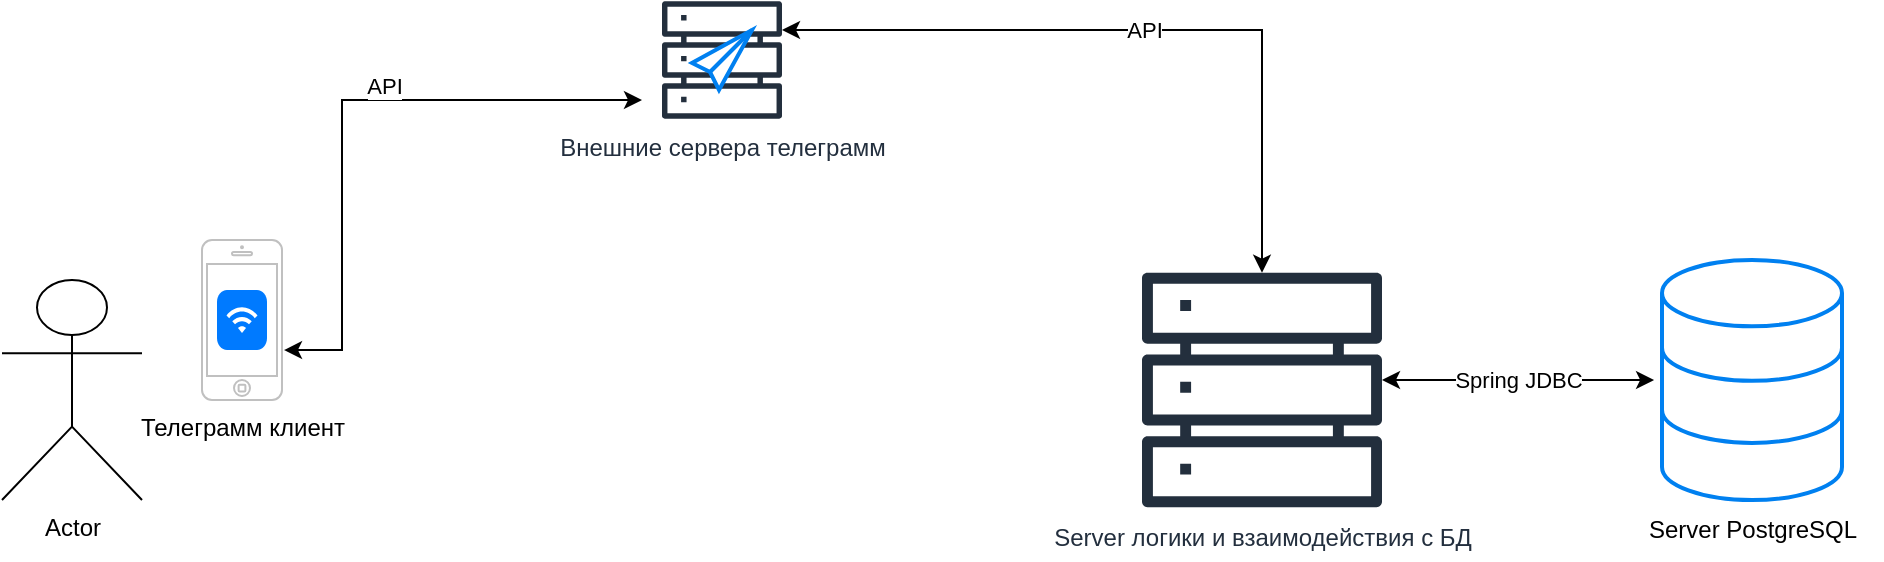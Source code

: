 <mxfile version="26.1.0">
  <diagram id="Ht1M8jgEwFfnCIfOTk4-" name="Page-1">
    <mxGraphModel dx="984" dy="647" grid="1" gridSize="10" guides="1" tooltips="1" connect="1" arrows="1" fold="1" page="1" pageScale="1" pageWidth="1169" pageHeight="827" math="0" shadow="0">
      <root>
        <mxCell id="0" />
        <mxCell id="1" parent="0" />
        <mxCell id="HN79gu9vjqqRwiPUkB8u-1" value="Server логики и взаимодействия с БД" style="sketch=0;outlineConnect=0;fontColor=#232F3E;gradientColor=none;fillColor=#232F3D;strokeColor=none;dashed=0;verticalLabelPosition=bottom;verticalAlign=top;align=center;html=1;fontSize=12;fontStyle=0;aspect=fixed;pointerEvents=1;shape=mxgraph.aws4.servers;" parent="1" vertex="1">
          <mxGeometry x="590" y="215" width="120" height="120" as="geometry" />
        </mxCell>
        <mxCell id="EzdP8AsZ3fRB3_ttAOTW-2" value="Actor" style="shape=umlActor;verticalLabelPosition=bottom;verticalAlign=top;html=1;outlineConnect=0;" parent="1" vertex="1">
          <mxGeometry x="20" y="220" width="70" height="110" as="geometry" />
        </mxCell>
        <mxCell id="EzdP8AsZ3fRB3_ttAOTW-5" value="Телеграмм клиент" style="html=1;verticalLabelPosition=bottom;labelBackgroundColor=#ffffff;verticalAlign=top;shadow=0;dashed=0;strokeWidth=1;shape=mxgraph.ios7.misc.iphone;strokeColor=#c0c0c0;" parent="1" vertex="1">
          <mxGeometry x="120" y="200" width="40" height="80" as="geometry" />
        </mxCell>
        <mxCell id="EzdP8AsZ3fRB3_ttAOTW-6" value="" style="html=1;strokeWidth=1;shadow=0;dashed=0;shape=mxgraph.ios7.misc.wifi;fillColor=#007AFF;strokeColor=none;buttonText=;strokeColor2=#222222;fontColor=#222222;fontSize=8;verticalLabelPosition=bottom;verticalAlign=top;align=center;sketch=0;" parent="1" vertex="1">
          <mxGeometry x="127.5" y="225" width="25" height="30" as="geometry" />
        </mxCell>
        <mxCell id="EzdP8AsZ3fRB3_ttAOTW-7" value="" style="html=1;verticalLabelPosition=bottom;align=center;labelBackgroundColor=#ffffff;verticalAlign=top;strokeWidth=2;strokeColor=#0080F0;shadow=0;dashed=0;shape=mxgraph.ios7.icons.data;" parent="1" vertex="1">
          <mxGeometry x="850" y="210" width="90" height="120" as="geometry" />
        </mxCell>
        <mxCell id="EzdP8AsZ3fRB3_ttAOTW-11" value="" style="endArrow=classic;html=1;rounded=0;exitX=1.025;exitY=0.688;exitDx=0;exitDy=0;exitPerimeter=0;startArrow=classic;startFill=1;" parent="1" source="EzdP8AsZ3fRB3_ttAOTW-5" edge="1">
          <mxGeometry relative="1" as="geometry">
            <mxPoint x="540" y="270" as="sourcePoint" />
            <mxPoint x="340" y="130" as="targetPoint" />
            <Array as="points">
              <mxPoint x="190" y="255" />
              <mxPoint x="190" y="130" />
            </Array>
          </mxGeometry>
        </mxCell>
        <mxCell id="EzdP8AsZ3fRB3_ttAOTW-12" value="API" style="edgeLabel;resizable=0;html=1;;align=center;verticalAlign=middle;" parent="EzdP8AsZ3fRB3_ttAOTW-11" connectable="0" vertex="1">
          <mxGeometry relative="1" as="geometry">
            <mxPoint x="21" y="-9" as="offset" />
          </mxGeometry>
        </mxCell>
        <mxCell id="EzdP8AsZ3fRB3_ttAOTW-13" value="" style="endArrow=classic;html=1;rounded=0;startArrow=classic;startFill=1;" parent="1" edge="1" target="HN79gu9vjqqRwiPUkB8u-1">
          <mxGeometry relative="1" as="geometry">
            <mxPoint x="410" y="95" as="sourcePoint" />
            <mxPoint x="570" y="285" as="targetPoint" />
            <Array as="points">
              <mxPoint x="570" y="95" />
              <mxPoint x="650" y="95" />
            </Array>
          </mxGeometry>
        </mxCell>
        <mxCell id="EzdP8AsZ3fRB3_ttAOTW-14" value="API" style="edgeLabel;resizable=0;html=1;;align=center;verticalAlign=middle;" parent="EzdP8AsZ3fRB3_ttAOTW-13" connectable="0" vertex="1">
          <mxGeometry relative="1" as="geometry" />
        </mxCell>
        <mxCell id="EzdP8AsZ3fRB3_ttAOTW-16" value="" style="endArrow=classic;html=1;rounded=0;entryX=-0.044;entryY=0.5;entryDx=0;entryDy=0;entryPerimeter=0;startArrow=classic;startFill=1;" parent="1" target="EzdP8AsZ3fRB3_ttAOTW-7" edge="1">
          <mxGeometry relative="1" as="geometry">
            <mxPoint x="710" y="270" as="sourcePoint" />
            <mxPoint x="810" y="270" as="targetPoint" />
          </mxGeometry>
        </mxCell>
        <mxCell id="EzdP8AsZ3fRB3_ttAOTW-17" value="Spring JDBC" style="edgeLabel;resizable=0;html=1;;align=center;verticalAlign=middle;" parent="EzdP8AsZ3fRB3_ttAOTW-16" connectable="0" vertex="1">
          <mxGeometry relative="1" as="geometry" />
        </mxCell>
        <mxCell id="EzdP8AsZ3fRB3_ttAOTW-18" value="Server PostgreSQL" style="text;html=1;align=center;verticalAlign=middle;resizable=0;points=[];autosize=1;strokeColor=none;fillColor=none;" parent="1" vertex="1">
          <mxGeometry x="830" y="330" width="130" height="30" as="geometry" />
        </mxCell>
        <mxCell id="GmZS3c5M6frHBA-xg14e-1" value="" style="group" vertex="1" connectable="0" parent="1">
          <mxGeometry x="350" y="80" width="60" height="60" as="geometry" />
        </mxCell>
        <mxCell id="EzdP8AsZ3fRB3_ttAOTW-9" value="Внешние сервера телеграмм" style="sketch=0;outlineConnect=0;fontColor=#232F3E;gradientColor=none;fillColor=#232F3D;strokeColor=none;dashed=0;verticalLabelPosition=bottom;verticalAlign=top;align=center;html=1;fontSize=12;fontStyle=0;aspect=fixed;pointerEvents=1;shape=mxgraph.aws4.servers;" parent="GmZS3c5M6frHBA-xg14e-1" vertex="1">
          <mxGeometry width="60" height="60" as="geometry" />
        </mxCell>
        <mxCell id="EzdP8AsZ3fRB3_ttAOTW-10" value="" style="html=1;verticalLabelPosition=bottom;align=center;labelBackgroundColor=#ffffff;verticalAlign=top;strokeWidth=2;strokeColor=#0080F0;shadow=0;dashed=0;shape=mxgraph.ios7.icons.pointer;" parent="GmZS3c5M6frHBA-xg14e-1" vertex="1">
          <mxGeometry x="15" y="15" width="30" height="30" as="geometry" />
        </mxCell>
      </root>
    </mxGraphModel>
  </diagram>
</mxfile>
